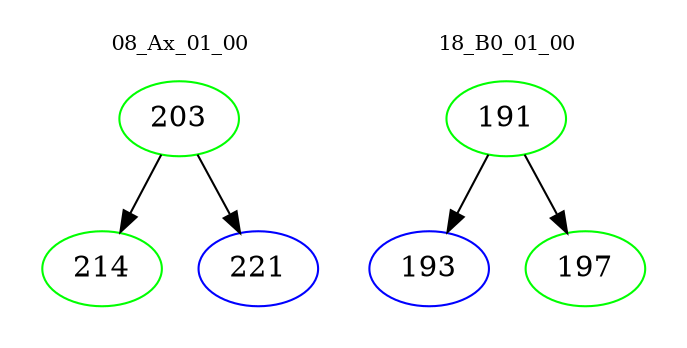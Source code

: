 digraph{
subgraph cluster_0 {
color = white
label = "08_Ax_01_00";
fontsize=10;
T0_203 [label="203", color="green"]
T0_203 -> T0_214 [color="black"]
T0_214 [label="214", color="green"]
T0_203 -> T0_221 [color="black"]
T0_221 [label="221", color="blue"]
}
subgraph cluster_1 {
color = white
label = "18_B0_01_00";
fontsize=10;
T1_191 [label="191", color="green"]
T1_191 -> T1_193 [color="black"]
T1_193 [label="193", color="blue"]
T1_191 -> T1_197 [color="black"]
T1_197 [label="197", color="green"]
}
}
